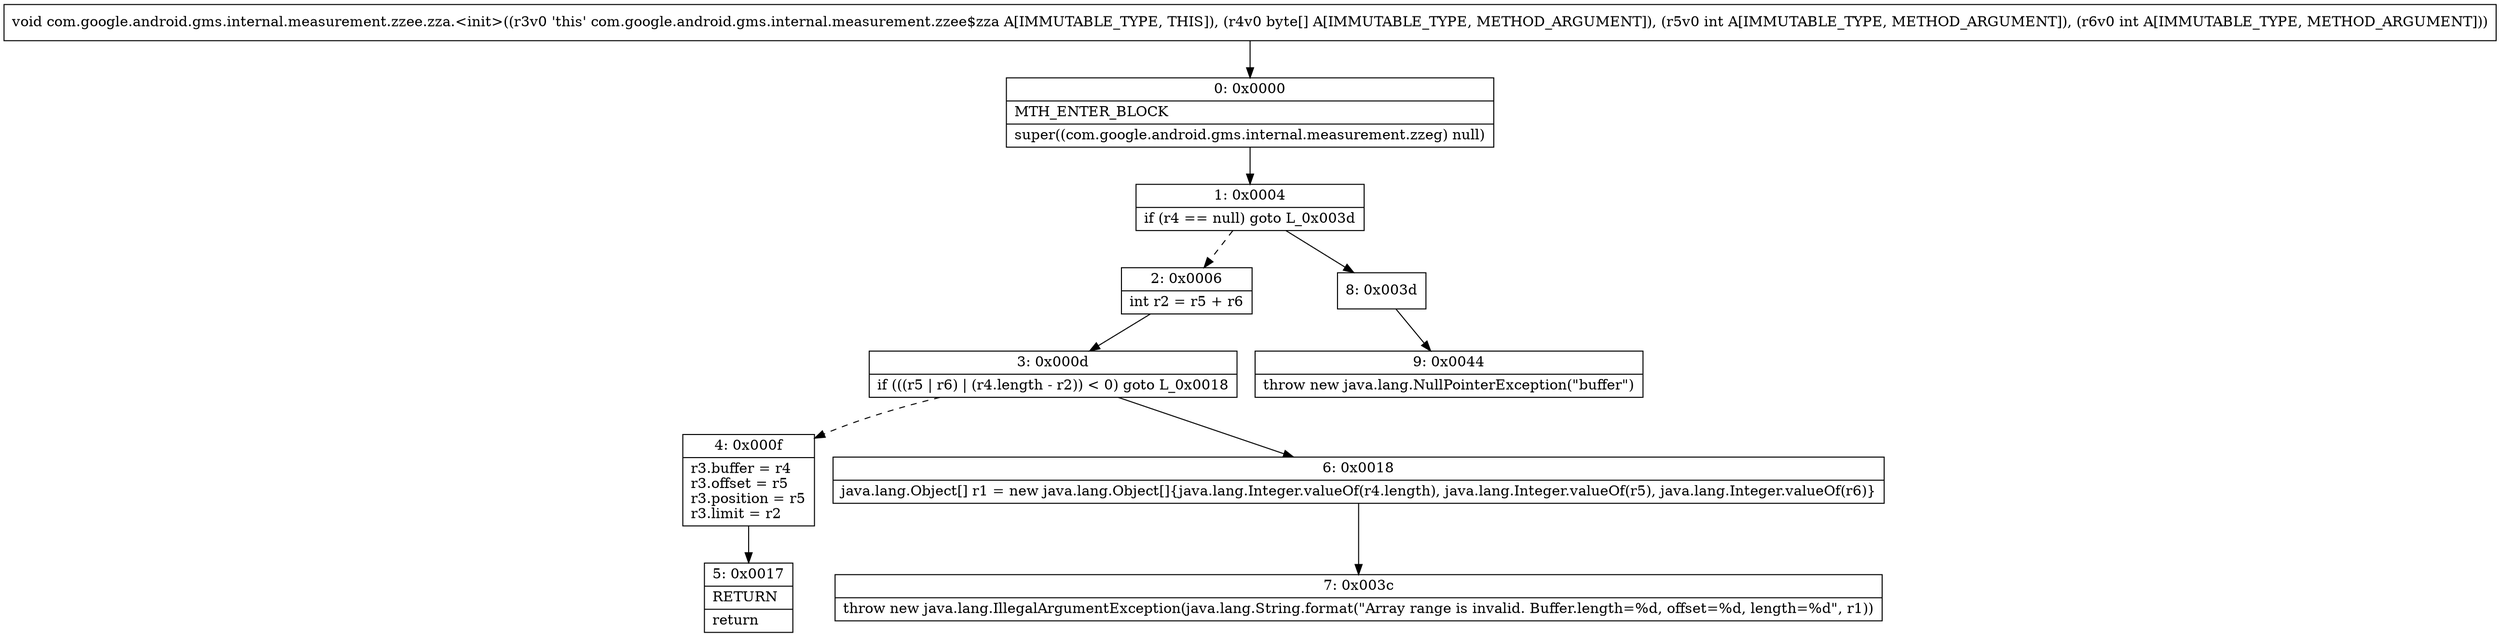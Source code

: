 digraph "CFG forcom.google.android.gms.internal.measurement.zzee.zza.\<init\>([BII)V" {
Node_0 [shape=record,label="{0\:\ 0x0000|MTH_ENTER_BLOCK\l|super((com.google.android.gms.internal.measurement.zzeg) null)\l}"];
Node_1 [shape=record,label="{1\:\ 0x0004|if (r4 == null) goto L_0x003d\l}"];
Node_2 [shape=record,label="{2\:\ 0x0006|int r2 = r5 + r6\l}"];
Node_3 [shape=record,label="{3\:\ 0x000d|if (((r5 \| r6) \| (r4.length \- r2)) \< 0) goto L_0x0018\l}"];
Node_4 [shape=record,label="{4\:\ 0x000f|r3.buffer = r4\lr3.offset = r5\lr3.position = r5\lr3.limit = r2\l}"];
Node_5 [shape=record,label="{5\:\ 0x0017|RETURN\l|return\l}"];
Node_6 [shape=record,label="{6\:\ 0x0018|java.lang.Object[] r1 = new java.lang.Object[]\{java.lang.Integer.valueOf(r4.length), java.lang.Integer.valueOf(r5), java.lang.Integer.valueOf(r6)\}\l}"];
Node_7 [shape=record,label="{7\:\ 0x003c|throw new java.lang.IllegalArgumentException(java.lang.String.format(\"Array range is invalid. Buffer.length=%d, offset=%d, length=%d\", r1))\l}"];
Node_8 [shape=record,label="{8\:\ 0x003d}"];
Node_9 [shape=record,label="{9\:\ 0x0044|throw new java.lang.NullPointerException(\"buffer\")\l}"];
MethodNode[shape=record,label="{void com.google.android.gms.internal.measurement.zzee.zza.\<init\>((r3v0 'this' com.google.android.gms.internal.measurement.zzee$zza A[IMMUTABLE_TYPE, THIS]), (r4v0 byte[] A[IMMUTABLE_TYPE, METHOD_ARGUMENT]), (r5v0 int A[IMMUTABLE_TYPE, METHOD_ARGUMENT]), (r6v0 int A[IMMUTABLE_TYPE, METHOD_ARGUMENT])) }"];
MethodNode -> Node_0;
Node_0 -> Node_1;
Node_1 -> Node_2[style=dashed];
Node_1 -> Node_8;
Node_2 -> Node_3;
Node_3 -> Node_4[style=dashed];
Node_3 -> Node_6;
Node_4 -> Node_5;
Node_6 -> Node_7;
Node_8 -> Node_9;
}


